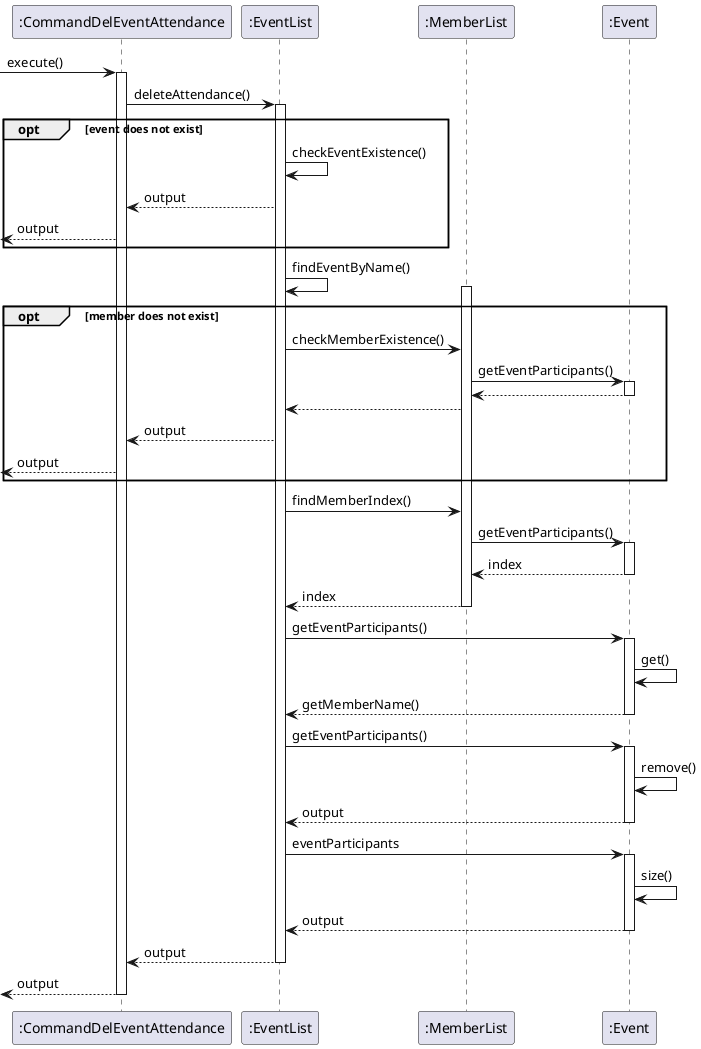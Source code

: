 @startuml
 -> ":CommandDelEventAttendance": execute()

activate ":CommandDelEventAttendance"
":CommandDelEventAttendance" -> ":EventList" : deleteAttendance()
activate ":EventList"

opt event does not exist
":EventList" -> ":EventList" : checkEventExistence()
":EventList" --> ":CommandDelEventAttendance" : output
<-- ":CommandDelEventAttendance" : output
end

":EventList" -> ":EventList" : findEventByName()

opt member does not exist
activate ":MemberList"
":EventList" -> ":MemberList" : checkMemberExistence()
":MemberList" -> ":Event" : getEventParticipants()
activate ":Event"
return
":MemberList" --> ":EventList"
":EventList" --> ":CommandDelEventAttendance" : output
<-- ":CommandDelEventAttendance" : output
end

activate ":MemberList"
":EventList" -> ":MemberList" : findMemberIndex()
":MemberList" -> ":Event" : getEventParticipants()
activate ":Event"
return index
":MemberList" --> ":EventList" :index
deactivate ":MemberList"
":EventList" -> ":Event" : getEventParticipants()
activate ":Event"
":Event" -> ":Event" : get()
return getMemberName()

":EventList" -> ":Event" : getEventParticipants()
activate ":Event"
":Event" -> ":Event" : remove()
return output

":EventList" -> ":Event" : eventParticipants
activate ":Event"
":Event" -> ":Event" : size()
return output

deactivate ":Event"


":EventList" --> ":CommandDelEventAttendance" : output
deactivate ":EventList"
<-- ":CommandDelEventAttendance" : output
deactivate ":CommandDelEventAttendance"




@enduml